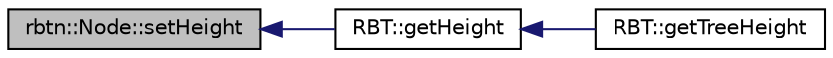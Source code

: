 digraph "rbtn::Node::setHeight"
{
  edge [fontname="Helvetica",fontsize="10",labelfontname="Helvetica",labelfontsize="10"];
  node [fontname="Helvetica",fontsize="10",shape=record];
  rankdir="LR";
  Node1 [label="rbtn::Node::setHeight",height=0.2,width=0.4,color="black", fillcolor="grey75", style="filled", fontcolor="black"];
  Node1 -> Node2 [dir="back",color="midnightblue",fontsize="10",style="solid",fontname="Helvetica"];
  Node2 [label="RBT::getHeight",height=0.2,width=0.4,color="black", fillcolor="white", style="filled",URL="$class_r_b_t.html#a4651b1e4d5d8c4cef7e9a5a4f6a05f40"];
  Node2 -> Node3 [dir="back",color="midnightblue",fontsize="10",style="solid",fontname="Helvetica"];
  Node3 [label="RBT::getTreeHeight",height=0.2,width=0.4,color="black", fillcolor="white", style="filled",URL="$class_r_b_t.html#a79e6805c92b057cf23bba482f9205d07"];
}

